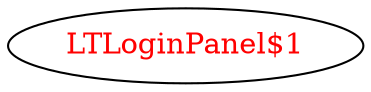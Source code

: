 digraph dependencyGraph {
 concentrate=true;
 ranksep="2.0";
 rankdir="LR"; 
 splines="ortho";
"LTLoginPanel$1" [fontcolor="red"];
}